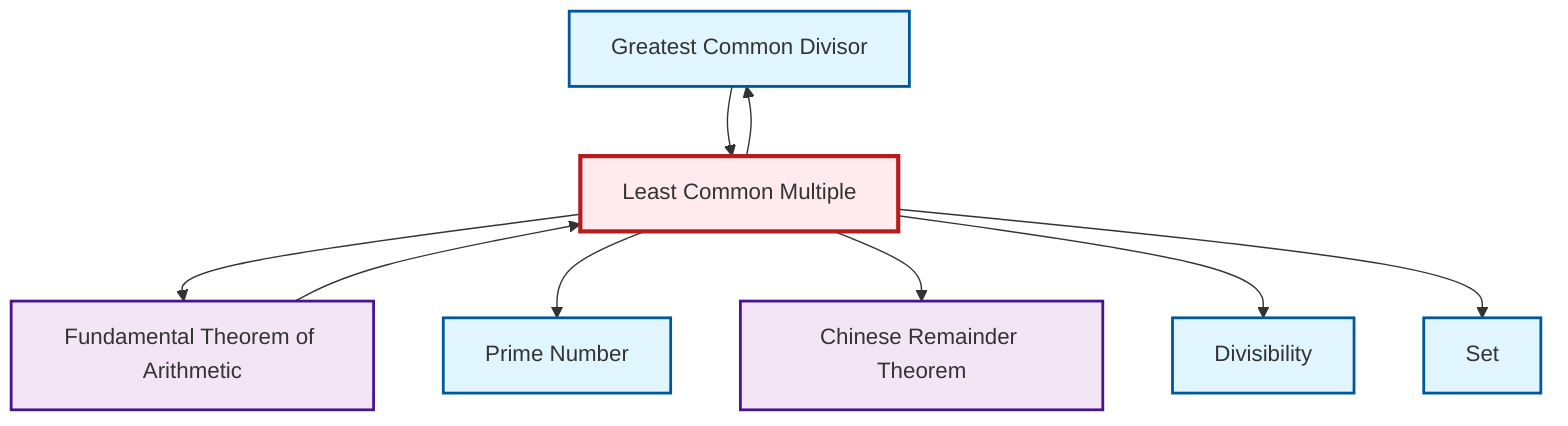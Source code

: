 graph TD
    classDef definition fill:#e1f5fe,stroke:#01579b,stroke-width:2px
    classDef theorem fill:#f3e5f5,stroke:#4a148c,stroke-width:2px
    classDef axiom fill:#fff3e0,stroke:#e65100,stroke-width:2px
    classDef example fill:#e8f5e9,stroke:#1b5e20,stroke-width:2px
    classDef current fill:#ffebee,stroke:#b71c1c,stroke-width:3px
    def-divisibility["Divisibility"]:::definition
    def-gcd["Greatest Common Divisor"]:::definition
    def-lcm["Least Common Multiple"]:::definition
    thm-fundamental-arithmetic["Fundamental Theorem of Arithmetic"]:::theorem
    def-prime["Prime Number"]:::definition
    def-set["Set"]:::definition
    thm-chinese-remainder["Chinese Remainder Theorem"]:::theorem
    def-lcm --> thm-fundamental-arithmetic
    def-lcm --> def-prime
    def-lcm --> thm-chinese-remainder
    def-lcm --> def-gcd
    thm-fundamental-arithmetic --> def-lcm
    def-lcm --> def-divisibility
    def-lcm --> def-set
    def-gcd --> def-lcm
    class def-lcm current